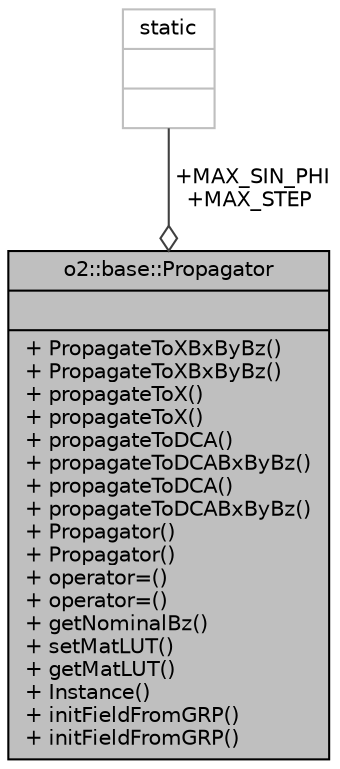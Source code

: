 digraph "o2::base::Propagator"
{
 // INTERACTIVE_SVG=YES
  bgcolor="transparent";
  edge [fontname="Helvetica",fontsize="10",labelfontname="Helvetica",labelfontsize="10"];
  node [fontname="Helvetica",fontsize="10",shape=record];
  Node1 [label="{o2::base::Propagator\n||+ PropagateToXBxByBz()\l+ PropagateToXBxByBz()\l+ propagateToX()\l+ propagateToX()\l+ propagateToDCA()\l+ propagateToDCABxByBz()\l+ propagateToDCA()\l+ propagateToDCABxByBz()\l+ Propagator()\l+ Propagator()\l+ operator=()\l+ operator=()\l+ getNominalBz()\l+ setMatLUT()\l+ getMatLUT()\l+ Instance()\l+ initFieldFromGRP()\l+ initFieldFromGRP()\l}",height=0.2,width=0.4,color="black", fillcolor="grey75", style="filled", fontcolor="black"];
  Node2 -> Node1 [color="grey25",fontsize="10",style="solid",label=" +MAX_SIN_PHI\n+MAX_STEP" ,arrowhead="odiamond",fontname="Helvetica"];
  Node2 [label="{static\n||}",height=0.2,width=0.4,color="grey75"];
}

